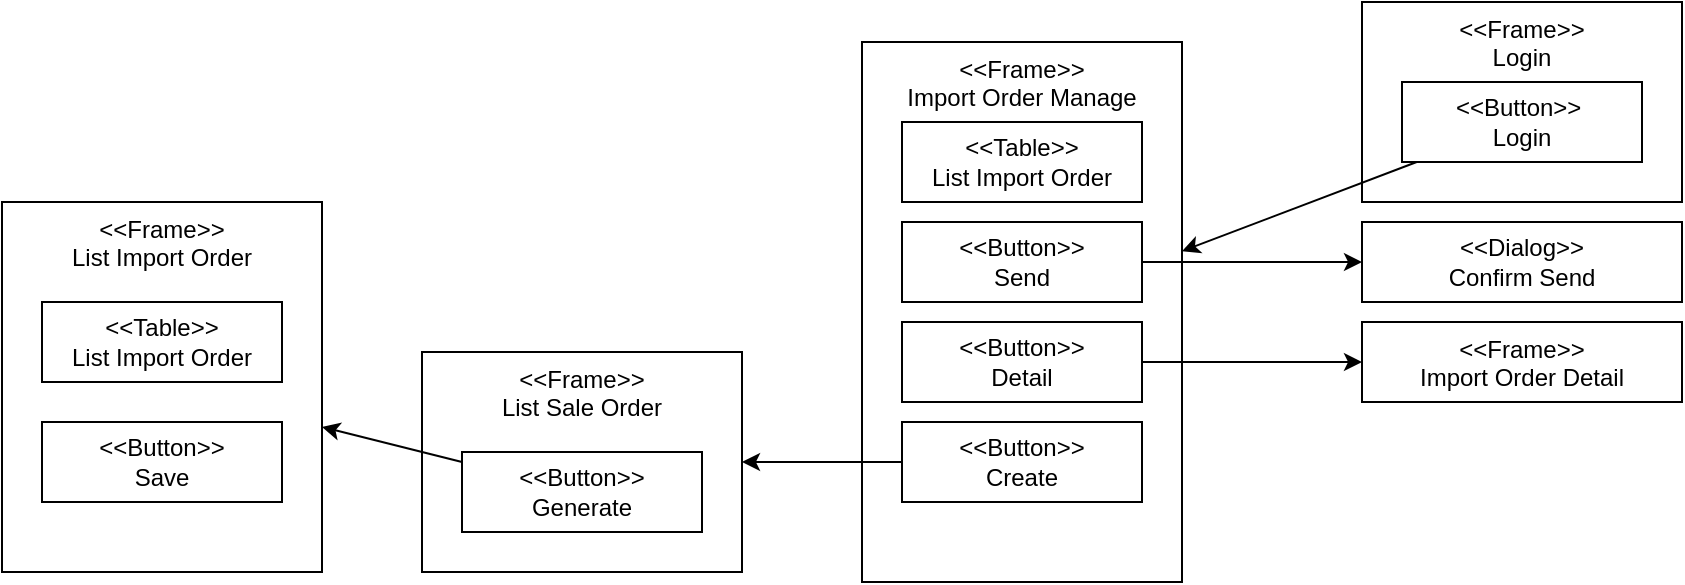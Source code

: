 <mxfile version="13.0.3" type="device"><diagram id="RbPQGI98I1vQBzoGhJew" name="Page-1"><mxGraphModel dx="899" dy="680" grid="1" gridSize="10" guides="1" tooltips="1" connect="1" arrows="1" fold="1" page="1" pageScale="1" pageWidth="1100" pageHeight="850" math="0" shadow="0"><root><mxCell id="0"/><mxCell id="1" parent="0"/><mxCell id="G8URKfGWb5oLBEIxS6wZ-1" value="&amp;lt;&amp;lt;Frame&amp;gt;&amp;gt;&lt;br&gt;Import Order Manage" style="rounded=0;whiteSpace=wrap;html=1;verticalAlign=top;" parent="1" vertex="1"><mxGeometry x="520" y="140" width="160" height="270" as="geometry"/></mxCell><mxCell id="G8URKfGWb5oLBEIxS6wZ-2" value="&amp;lt;&amp;lt;Table&amp;gt;&amp;gt;&lt;br&gt;List Import Order" style="rounded=0;whiteSpace=wrap;html=1;" parent="1" vertex="1"><mxGeometry x="540" y="180" width="120" height="40" as="geometry"/></mxCell><mxCell id="TTNC8M7T6D4qCabCeTEb-6" style="edgeStyle=none;rounded=0;orthogonalLoop=1;jettySize=auto;html=1;" edge="1" parent="1" source="G8URKfGWb5oLBEIxS6wZ-3" target="TTNC8M7T6D4qCabCeTEb-8"><mxGeometry relative="1" as="geometry"><mxPoint x="770" y="244.9" as="targetPoint"/></mxGeometry></mxCell><mxCell id="G8URKfGWb5oLBEIxS6wZ-3" value="&amp;lt;&amp;lt;Button&amp;gt;&amp;gt;&lt;br&gt;Send" style="rounded=0;whiteSpace=wrap;html=1;" parent="1" vertex="1"><mxGeometry x="540" y="230" width="120" height="40" as="geometry"/></mxCell><mxCell id="TTNC8M7T6D4qCabCeTEb-4" style="edgeStyle=none;rounded=0;orthogonalLoop=1;jettySize=auto;html=1;" edge="1" parent="1" source="G8URKfGWb5oLBEIxS6wZ-4" target="TTNC8M7T6D4qCabCeTEb-5"><mxGeometry relative="1" as="geometry"><mxPoint x="960" y="250" as="targetPoint"/></mxGeometry></mxCell><mxCell id="G8URKfGWb5oLBEIxS6wZ-4" value="&amp;lt;&amp;lt;Button&amp;gt;&amp;gt;&lt;br&gt;Detail" style="rounded=0;whiteSpace=wrap;html=1;" parent="1" vertex="1"><mxGeometry x="540" y="280" width="120" height="40" as="geometry"/></mxCell><mxCell id="TTNC8M7T6D4qCabCeTEb-1" value="&amp;lt;&amp;lt;Frame&amp;gt;&amp;gt;&lt;br&gt;Login" style="rounded=0;whiteSpace=wrap;html=1;verticalAlign=top;" vertex="1" parent="1"><mxGeometry x="770" y="120" width="160" height="100" as="geometry"/></mxCell><mxCell id="TTNC8M7T6D4qCabCeTEb-11" style="edgeStyle=none;rounded=0;orthogonalLoop=1;jettySize=auto;html=1;" edge="1" parent="1" source="TTNC8M7T6D4qCabCeTEb-2" target="G8URKfGWb5oLBEIxS6wZ-1"><mxGeometry relative="1" as="geometry"/></mxCell><mxCell id="TTNC8M7T6D4qCabCeTEb-2" value="&amp;lt;&amp;lt;Button&amp;gt;&amp;gt;&amp;nbsp;&lt;br&gt;Login" style="rounded=0;whiteSpace=wrap;html=1;" vertex="1" parent="1"><mxGeometry x="790" y="160" width="120" height="40" as="geometry"/></mxCell><mxCell id="TTNC8M7T6D4qCabCeTEb-5" value="&amp;lt;&amp;lt;Frame&amp;gt;&amp;gt;&lt;br&gt;Import Order Detail" style="rounded=0;whiteSpace=wrap;html=1;verticalAlign=top;" vertex="1" parent="1"><mxGeometry x="770" y="280" width="160" height="40" as="geometry"/></mxCell><mxCell id="TTNC8M7T6D4qCabCeTEb-8" value="&amp;lt;&amp;lt;Dialog&amp;gt;&amp;gt;&lt;br&gt;Confirm Send" style="rounded=0;whiteSpace=wrap;html=1;" vertex="1" parent="1"><mxGeometry x="770" y="230" width="160" height="40" as="geometry"/></mxCell><mxCell id="TTNC8M7T6D4qCabCeTEb-12" style="edgeStyle=none;rounded=0;orthogonalLoop=1;jettySize=auto;html=1;" edge="1" parent="1" source="TTNC8M7T6D4qCabCeTEb-9" target="TTNC8M7T6D4qCabCeTEb-10"><mxGeometry relative="1" as="geometry"/></mxCell><mxCell id="TTNC8M7T6D4qCabCeTEb-9" value="&amp;lt;&amp;lt;Button&amp;gt;&amp;gt;&lt;br&gt;Create" style="rounded=0;whiteSpace=wrap;html=1;" vertex="1" parent="1"><mxGeometry x="540" y="330" width="120" height="40" as="geometry"/></mxCell><mxCell id="TTNC8M7T6D4qCabCeTEb-10" value="&amp;lt;&amp;lt;Frame&amp;gt;&amp;gt;&lt;br&gt;List Sale Order" style="rounded=0;whiteSpace=wrap;html=1;verticalAlign=top;" vertex="1" parent="1"><mxGeometry x="300" y="295" width="160" height="110" as="geometry"/></mxCell><mxCell id="TTNC8M7T6D4qCabCeTEb-16" style="edgeStyle=none;rounded=0;orthogonalLoop=1;jettySize=auto;html=1;" edge="1" parent="1" source="TTNC8M7T6D4qCabCeTEb-13" target="TTNC8M7T6D4qCabCeTEb-14"><mxGeometry relative="1" as="geometry"/></mxCell><mxCell id="TTNC8M7T6D4qCabCeTEb-13" value="&amp;lt;&amp;lt;Button&amp;gt;&amp;gt;&lt;br&gt;Generate" style="rounded=0;whiteSpace=wrap;html=1;" vertex="1" parent="1"><mxGeometry x="320" y="345" width="120" height="40" as="geometry"/></mxCell><mxCell id="TTNC8M7T6D4qCabCeTEb-14" value="&amp;lt;&amp;lt;Frame&amp;gt;&amp;gt;&lt;br&gt;List Import Order" style="rounded=0;whiteSpace=wrap;html=1;verticalAlign=top;" vertex="1" parent="1"><mxGeometry x="90" y="220" width="160" height="185" as="geometry"/></mxCell><mxCell id="TTNC8M7T6D4qCabCeTEb-17" value="&amp;lt;&amp;lt;Table&amp;gt;&amp;gt;&lt;br&gt;List Import Order" style="rounded=0;whiteSpace=wrap;html=1;" vertex="1" parent="1"><mxGeometry x="110" y="270" width="120" height="40" as="geometry"/></mxCell><mxCell id="TTNC8M7T6D4qCabCeTEb-18" value="&amp;lt;&amp;lt;Button&amp;gt;&amp;gt;&lt;br&gt;Save" style="rounded=0;whiteSpace=wrap;html=1;" vertex="1" parent="1"><mxGeometry x="110" y="330" width="120" height="40" as="geometry"/></mxCell></root></mxGraphModel></diagram></mxfile>